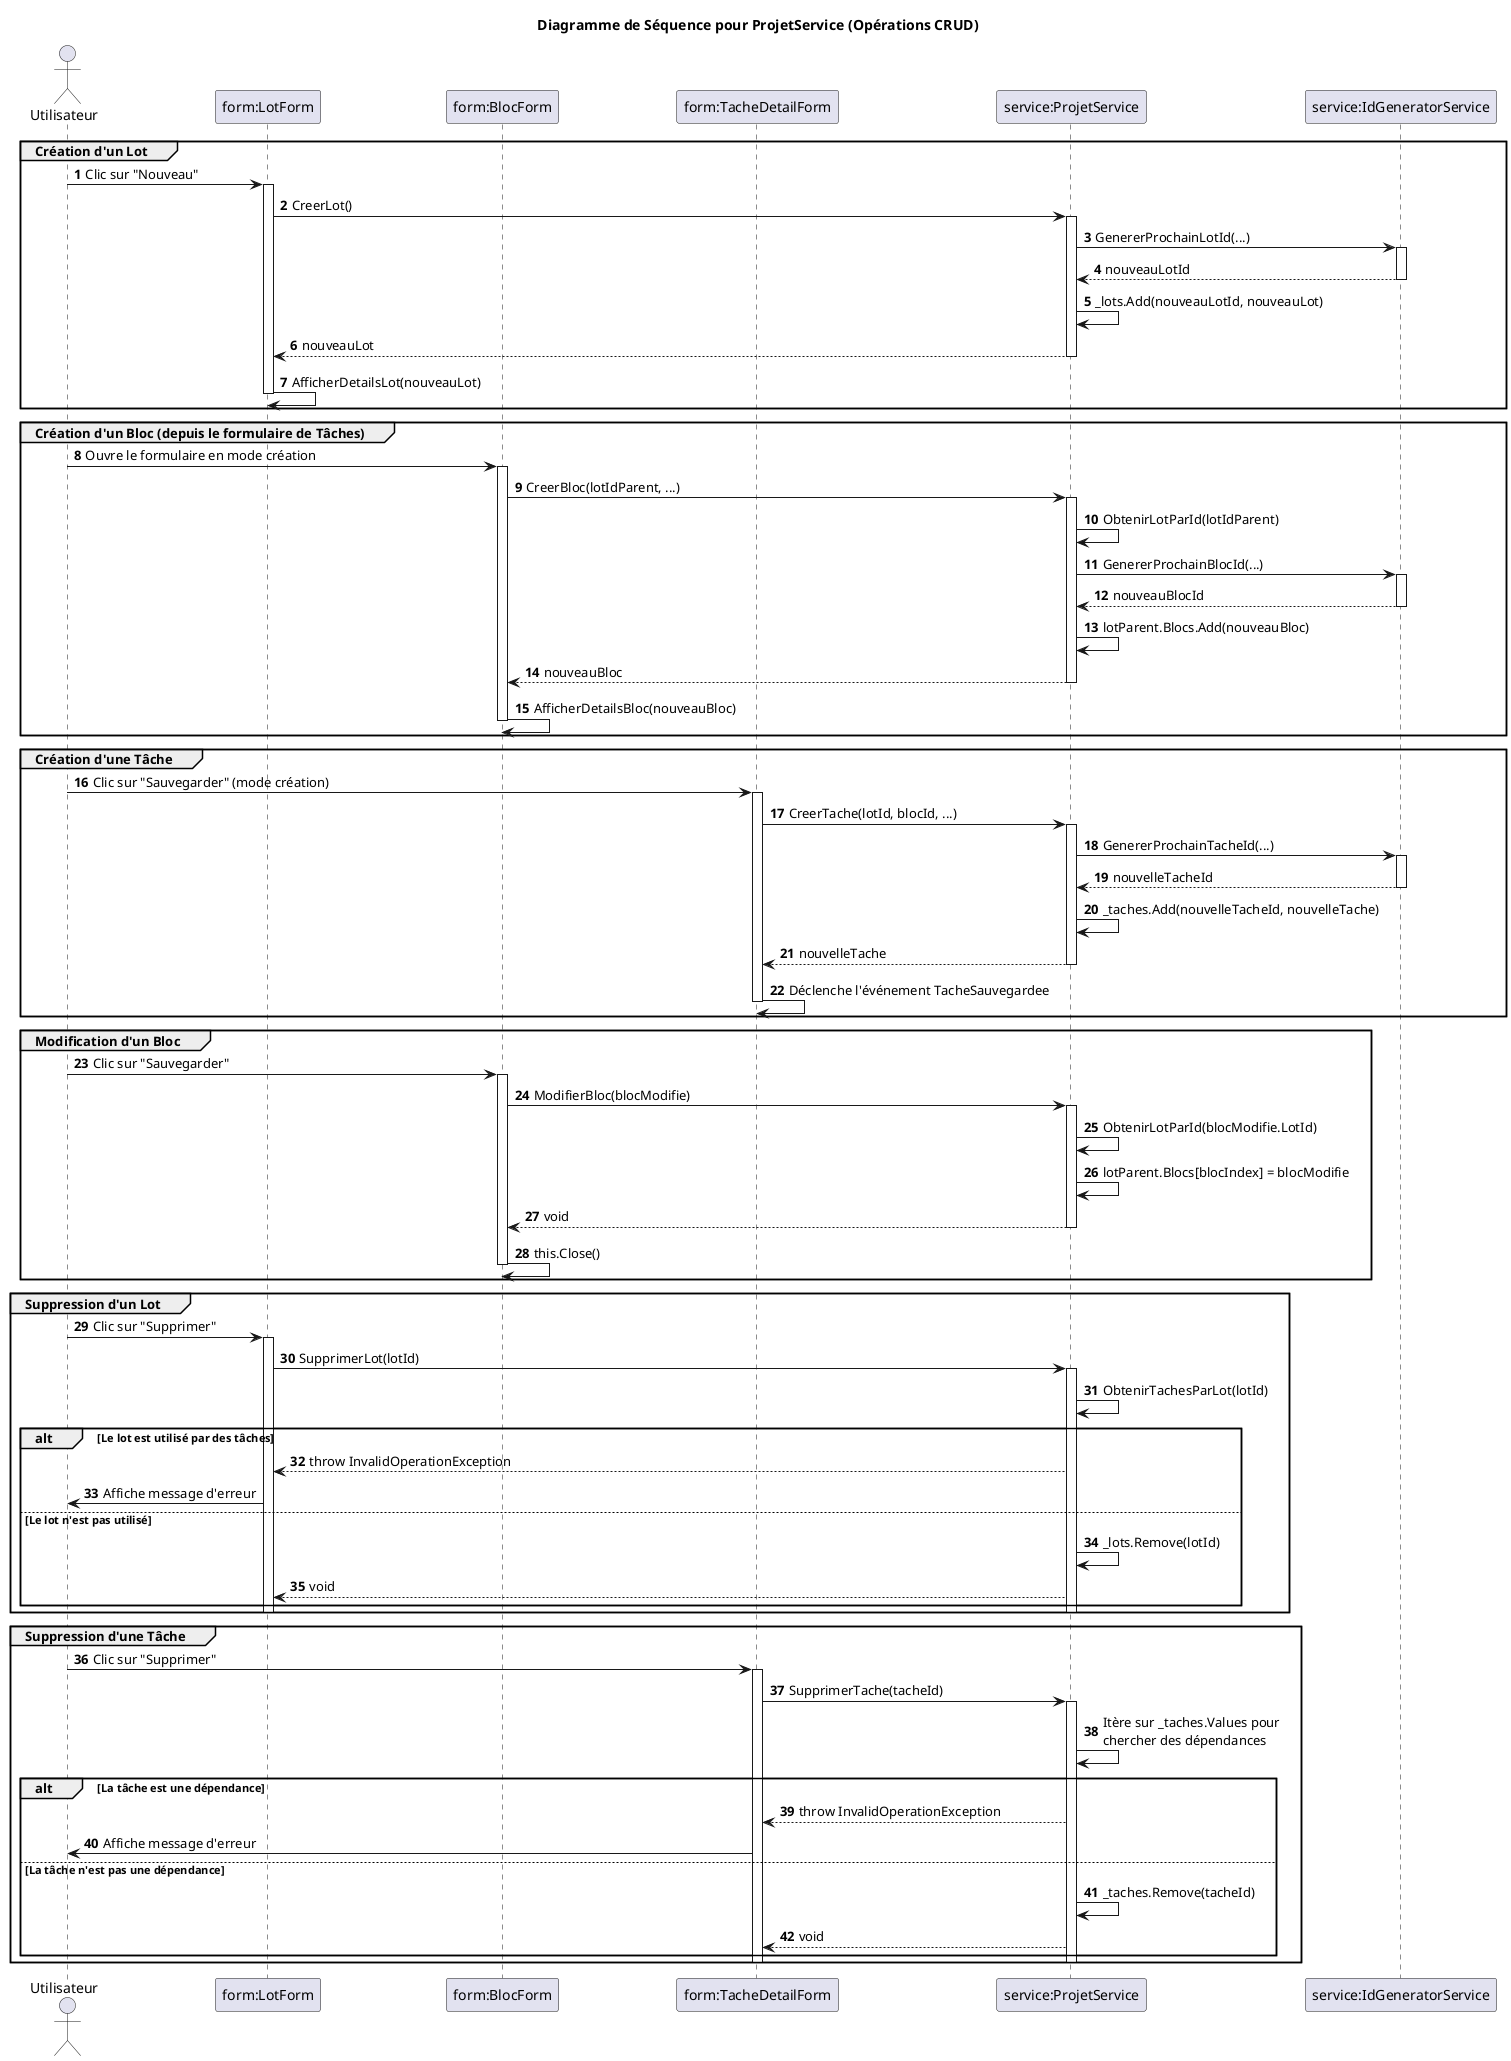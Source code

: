 @startuml
'---------------------------------
' Titre et Configuration
'---------------------------------
title Diagramme de Séquence pour ProjetService (Opérations CRUD)
autonumber

actor Utilisateur

'---------------------------------
' Participants
'---------------------------------
participant "form:LotForm" as LotForm
participant "form:BlocForm" as BlocForm
participant "form:TacheDetailForm" as TacheDetailForm
participant "service:ProjetService" as ProjetService
participant "service:IdGeneratorService" as IdGeneratorService

'=================================
' GROUPE 1: CREATION
'=================================
group Création d'un Lot

    Utilisateur -> LotForm : Clic sur "Nouveau"
    activate LotForm
    
    LotForm -> ProjetService : CreerLot()
    activate ProjetService
    
    ProjetService -> IdGeneratorService : GenererProchainLotId(...)
    activate IdGeneratorService
    IdGeneratorService --> ProjetService : nouveauLotId
    deactivate IdGeneratorService
    
    ProjetService -> ProjetService : _lots.Add(nouveauLotId, nouveauLot)
    
    ProjetService --> LotForm : nouveauLot
    deactivate ProjetService
    
    LotForm -> LotForm : AfficherDetailsLot(nouveauLot)
    deactivate LotForm

end

group Création d'un Bloc (depuis le formulaire de Tâches)

    Utilisateur -> BlocForm : Ouvre le formulaire en mode création
    activate BlocForm

    BlocForm -> ProjetService : CreerBloc(lotIdParent, ...)
    activate ProjetService
    
    ProjetService -> ProjetService : ObtenirLotParId(lotIdParent)
    ProjetService -> IdGeneratorService : GenererProchainBlocId(...)
    activate IdGeneratorService
    IdGeneratorService --> ProjetService : nouveauBlocId
    deactivate IdGeneratorService
    
    ProjetService -> ProjetService : lotParent.Blocs.Add(nouveauBloc)
    
    ProjetService --> BlocForm : nouveauBloc
    deactivate ProjetService
    
    BlocForm -> BlocForm : AfficherDetailsBloc(nouveauBloc)
    deactivate BlocForm

end

group Création d'une Tâche

    Utilisateur -> TacheDetailForm : Clic sur "Sauvegarder" (mode création)
    activate TacheDetailForm
    
    TacheDetailForm -> ProjetService : CreerTache(lotId, blocId, ...)
    activate ProjetService
    
    ProjetService -> IdGeneratorService : GenererProchainTacheId(...)
    activate IdGeneratorService
    IdGeneratorService --> ProjetService : nouvelleTacheId
    deactivate IdGeneratorService
    
    ProjetService -> ProjetService : _taches.Add(nouvelleTacheId, nouvelleTache)
    
    ProjetService --> TacheDetailForm : nouvelleTache
    deactivate ProjetService
    
    TacheDetailForm -> TacheDetailForm : Déclenche l'événement TacheSauvegardee
    deactivate TacheDetailForm

end

'=================================
' GROUPE 2: MODIFICATION
'=================================
group Modification d'un Bloc

    Utilisateur -> BlocForm : Clic sur "Sauvegarder"
    activate BlocForm
    
    BlocForm -> ProjetService : ModifierBloc(blocModifie)
    activate ProjetService
    
    ProjetService -> ProjetService : ObtenirLotParId(blocModifie.LotId)
    ProjetService -> ProjetService : lotParent.Blocs[blocIndex] = blocModifie
    
    ProjetService --> BlocForm : void
    deactivate ProjetService
    
    BlocForm -> BlocForm : this.Close()
    deactivate BlocForm

end

'=================================
' GROUPE 3: SUPPRESSION
'=================================
group Suppression d'un Lot

    Utilisateur -> LotForm : Clic sur "Supprimer"
    activate LotForm
    
    LotForm -> ProjetService : SupprimerLot(lotId)
    activate ProjetService
    
    '-- Vérification des dépendances --'
    ProjetService -> ProjetService : ObtenirTachesParLot(lotId)
    
    alt Le lot est utilisé par des tâches
        ProjetService --> LotForm : throw InvalidOperationException
        LotForm -> Utilisateur : Affiche message d'erreur
    else Le lot n'est pas utilisé
        ProjetService -> ProjetService : _lots.Remove(lotId)
        ProjetService --> LotForm : void
    end
    
    deactivate ProjetService
    deactivate LotForm

end

group Suppression d'une Tâche

    Utilisateur -> TacheDetailForm : Clic sur "Supprimer"
    activate TacheDetailForm
    
    TacheDetailForm -> ProjetService : SupprimerTache(tacheId)
    activate ProjetService
    
    '-- Vérification des dépendances --'
    ProjetService -> ProjetService : Itère sur _taches.Values pour\nchercher des dépendances
    
    alt La tâche est une dépendance
        ProjetService --> TacheDetailForm : throw InvalidOperationException
        TacheDetailForm -> Utilisateur : Affiche message d'erreur
    else La tâche n'est pas une dépendance
        ProjetService -> ProjetService : _taches.Remove(tacheId)
        ProjetService --> TacheDetailForm : void
    end
    
    deactivate ProjetService
    deactivate TacheDetailForm

end
@enduml